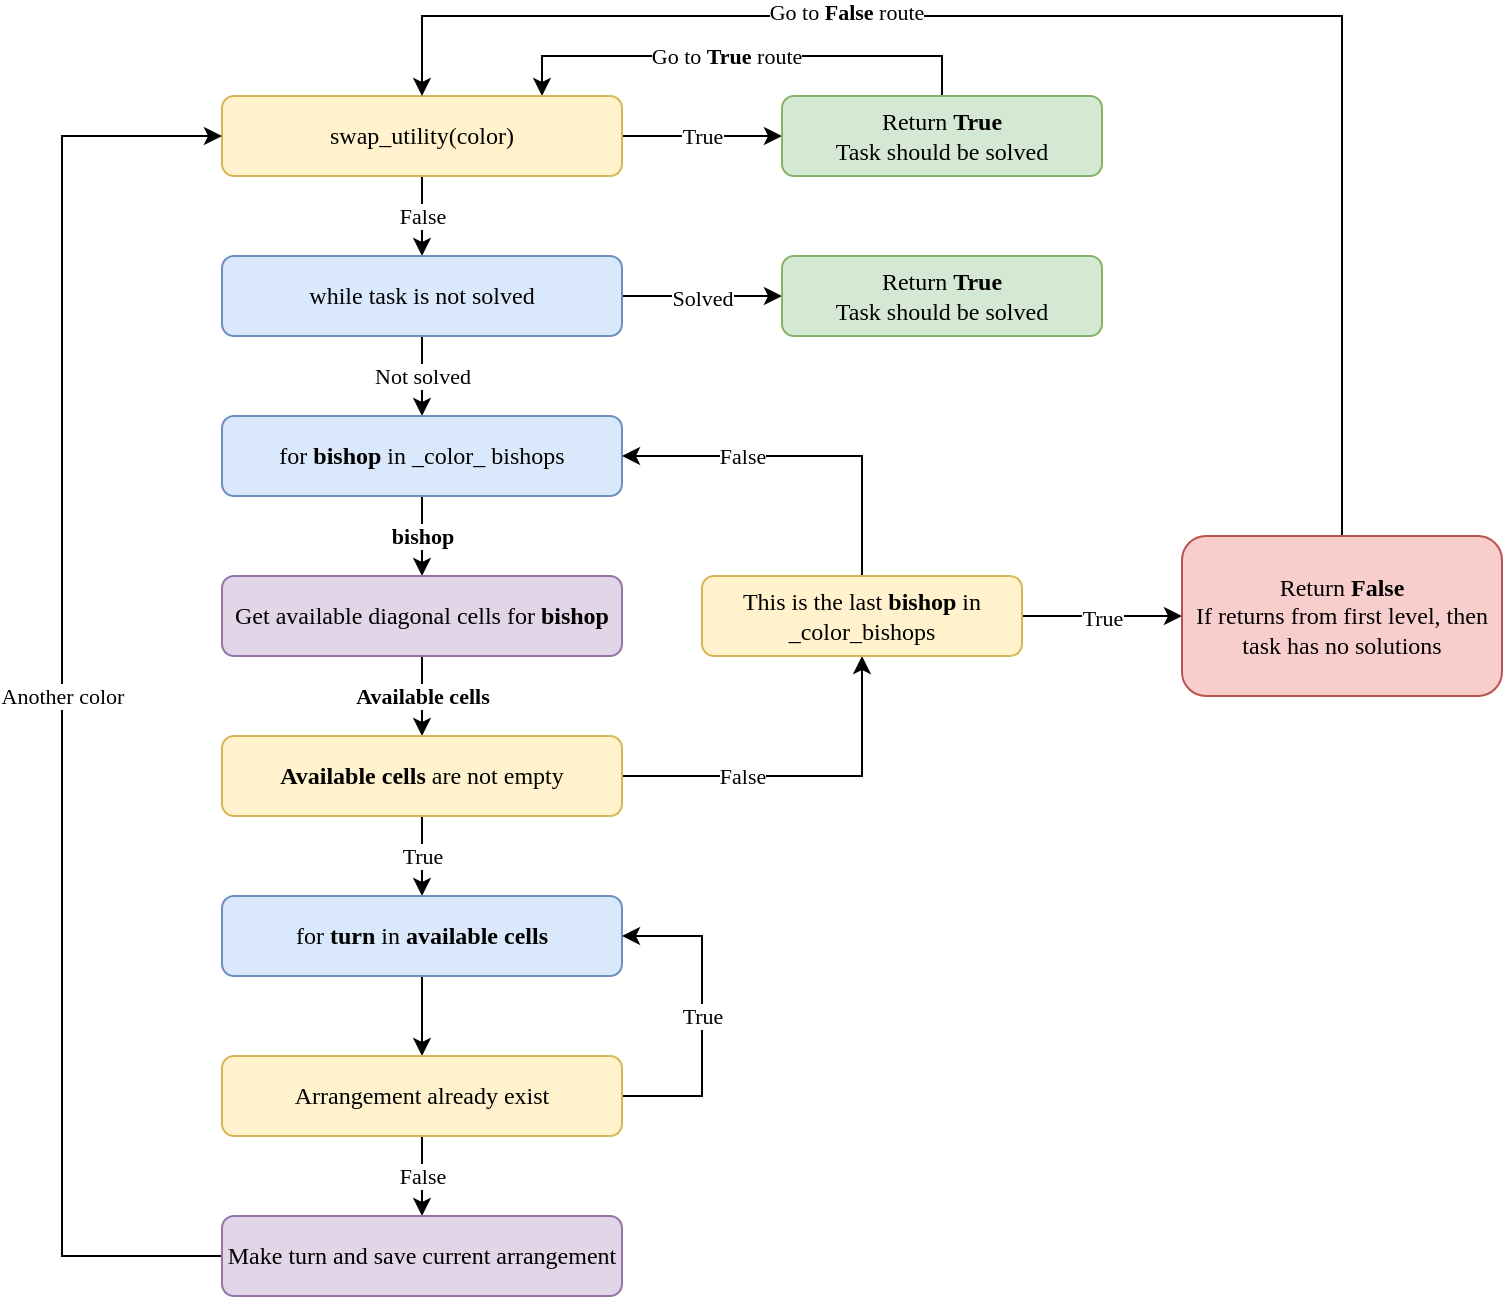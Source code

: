<mxfile version="15.4.0" type="device"><diagram name="Page-1" id="edf60f1a-56cd-e834-aa8a-f176f3a09ee4"><mxGraphModel dx="1038" dy="630" grid="1" gridSize="10" guides="1" tooltips="1" connect="1" arrows="1" fold="1" page="1" pageScale="1" pageWidth="3300" pageHeight="2339" background="none" math="0" shadow="0"><root><mxCell id="0"/><mxCell id="1" parent="0"/><mxCell id="clOJoABGQJ9lbTQS4o0W-9" value="&lt;font face=&quot;Comic Sans MS&quot;&gt;True&lt;/font&gt;" style="edgeStyle=orthogonalEdgeStyle;rounded=0;orthogonalLoop=1;jettySize=auto;html=1;entryX=0;entryY=0.5;entryDx=0;entryDy=0;exitX=1;exitY=0.5;exitDx=0;exitDy=0;" edge="1" parent="1" source="clOJoABGQJ9lbTQS4o0W-11" target="clOJoABGQJ9lbTQS4o0W-8"><mxGeometry relative="1" as="geometry"><mxPoint x="1160" y="520" as="sourcePoint"/><Array as="points"/></mxGeometry></mxCell><mxCell id="clOJoABGQJ9lbTQS4o0W-37" style="edgeStyle=orthogonalEdgeStyle;rounded=0;orthogonalLoop=1;jettySize=auto;html=1;entryX=0.8;entryY=0;entryDx=0;entryDy=0;entryPerimeter=0;" edge="1" parent="1" source="clOJoABGQJ9lbTQS4o0W-8" target="clOJoABGQJ9lbTQS4o0W-11"><mxGeometry relative="1" as="geometry"><mxPoint x="1120" y="510" as="targetPoint"/><Array as="points"><mxPoint x="1320" y="500"/><mxPoint x="1120" y="500"/></Array></mxGeometry></mxCell><mxCell id="clOJoABGQJ9lbTQS4o0W-38" value="&lt;font face=&quot;Comic Sans MS&quot;&gt;Go to &lt;b&gt;True&lt;/b&gt;&amp;nbsp;route&lt;/font&gt;" style="edgeLabel;html=1;align=center;verticalAlign=middle;resizable=0;points=[];" vertex="1" connectable="0" parent="clOJoABGQJ9lbTQS4o0W-37"><mxGeometry x="0.068" relative="1" as="geometry"><mxPoint as="offset"/></mxGeometry></mxCell><mxCell id="clOJoABGQJ9lbTQS4o0W-8" value="&lt;font face=&quot;Comic Sans MS&quot;&gt;Return &lt;b&gt;True&lt;/b&gt;&lt;br&gt;Task should be solved&lt;br&gt;&lt;/font&gt;" style="rounded=1;whiteSpace=wrap;html=1;fillColor=#d5e8d4;strokeColor=#82b366;" vertex="1" parent="1"><mxGeometry x="1240" y="520" width="160" height="40" as="geometry"/></mxCell><mxCell id="clOJoABGQJ9lbTQS4o0W-13" value="&lt;font face=&quot;Comic Sans MS&quot;&gt;False&lt;/font&gt;" style="edgeStyle=orthogonalEdgeStyle;rounded=0;orthogonalLoop=1;jettySize=auto;html=1;entryX=0.5;entryY=0;entryDx=0;entryDy=0;" edge="1" parent="1" source="clOJoABGQJ9lbTQS4o0W-11" target="clOJoABGQJ9lbTQS4o0W-12"><mxGeometry relative="1" as="geometry"/></mxCell><mxCell id="clOJoABGQJ9lbTQS4o0W-11" value="&lt;font face=&quot;Comic Sans MS&quot;&gt;swap_utility(color)&lt;br&gt;&lt;/font&gt;" style="rounded=1;whiteSpace=wrap;html=1;fillColor=#fff2cc;strokeColor=#d6b656;" vertex="1" parent="1"><mxGeometry x="960" y="520" width="200" height="40" as="geometry"/></mxCell><mxCell id="clOJoABGQJ9lbTQS4o0W-16" value="&lt;font face=&quot;Comic Sans MS&quot;&gt;Not solved&lt;/font&gt;" style="edgeStyle=orthogonalEdgeStyle;rounded=0;orthogonalLoop=1;jettySize=auto;html=1;" edge="1" parent="1" source="clOJoABGQJ9lbTQS4o0W-12" target="clOJoABGQJ9lbTQS4o0W-14"><mxGeometry relative="1" as="geometry"/></mxCell><mxCell id="clOJoABGQJ9lbTQS4o0W-18" value="&lt;font face=&quot;Comic Sans MS&quot;&gt;Solved&lt;/font&gt;" style="edgeStyle=orthogonalEdgeStyle;rounded=0;orthogonalLoop=1;jettySize=auto;html=1;entryX=0;entryY=0.5;entryDx=0;entryDy=0;" edge="1" parent="1" source="clOJoABGQJ9lbTQS4o0W-12"><mxGeometry relative="1" as="geometry"><mxPoint x="1240" y="620" as="targetPoint"/></mxGeometry></mxCell><mxCell id="clOJoABGQJ9lbTQS4o0W-12" value="&lt;span style=&quot;font-family: &amp;#34;comic sans ms&amp;#34;&quot;&gt;while task is not solved&lt;/span&gt;&lt;font face=&quot;Comic Sans MS&quot;&gt;&lt;br&gt;&lt;/font&gt;" style="rounded=1;whiteSpace=wrap;html=1;fillColor=#dae8fc;strokeColor=#6c8ebf;" vertex="1" parent="1"><mxGeometry x="960" y="600" width="200" height="40" as="geometry"/></mxCell><mxCell id="clOJoABGQJ9lbTQS4o0W-22" value="&lt;font face=&quot;Comic Sans MS&quot;&gt;bishop&lt;/font&gt;" style="edgeStyle=orthogonalEdgeStyle;rounded=0;orthogonalLoop=1;jettySize=auto;html=1;entryX=0.5;entryY=0;entryDx=0;entryDy=0;fontStyle=1" edge="1" parent="1" source="clOJoABGQJ9lbTQS4o0W-14" target="clOJoABGQJ9lbTQS4o0W-21"><mxGeometry relative="1" as="geometry"/></mxCell><mxCell id="clOJoABGQJ9lbTQS4o0W-14" value="&lt;span style=&quot;font-family: &amp;#34;comic sans ms&amp;#34;&quot;&gt;for &lt;b&gt;bishop&lt;/b&gt; in _color_ bishops&lt;/span&gt;&lt;font face=&quot;Comic Sans MS&quot;&gt;&lt;br&gt;&lt;/font&gt;" style="rounded=1;whiteSpace=wrap;html=1;fillColor=#dae8fc;strokeColor=#6c8ebf;" vertex="1" parent="1"><mxGeometry x="960" y="680" width="200" height="40" as="geometry"/></mxCell><mxCell id="clOJoABGQJ9lbTQS4o0W-19" value="&lt;font face=&quot;Comic Sans MS&quot;&gt;Return &lt;b&gt;True&lt;/b&gt;&lt;br&gt;Task should be solved&lt;br&gt;&lt;/font&gt;" style="rounded=1;whiteSpace=wrap;html=1;fillColor=#d5e8d4;strokeColor=#82b366;" vertex="1" parent="1"><mxGeometry x="1240" y="600" width="160" height="40" as="geometry"/></mxCell><mxCell id="clOJoABGQJ9lbTQS4o0W-24" value="&lt;b&gt;&lt;font face=&quot;Comic Sans MS&quot;&gt;Available cells&lt;/font&gt;&lt;/b&gt;" style="edgeStyle=orthogonalEdgeStyle;rounded=0;orthogonalLoop=1;jettySize=auto;html=1;" edge="1" parent="1" source="clOJoABGQJ9lbTQS4o0W-21" target="clOJoABGQJ9lbTQS4o0W-23"><mxGeometry relative="1" as="geometry"/></mxCell><mxCell id="clOJoABGQJ9lbTQS4o0W-21" value="&lt;font face=&quot;Comic Sans MS&quot;&gt;Get available diagonal cells for &lt;b&gt;bishop&lt;/b&gt;&lt;br&gt;&lt;/font&gt;" style="rounded=1;whiteSpace=wrap;html=1;fillColor=#e1d5e7;strokeColor=#9673a6;" vertex="1" parent="1"><mxGeometry x="960" y="760" width="200" height="40" as="geometry"/></mxCell><mxCell id="clOJoABGQJ9lbTQS4o0W-27" value="&lt;font face=&quot;Comic Sans MS&quot;&gt;True&lt;/font&gt;" style="edgeStyle=orthogonalEdgeStyle;rounded=0;orthogonalLoop=1;jettySize=auto;html=1;entryX=0.5;entryY=0;entryDx=0;entryDy=0;" edge="1" parent="1" source="clOJoABGQJ9lbTQS4o0W-23" target="clOJoABGQJ9lbTQS4o0W-26"><mxGeometry relative="1" as="geometry"/></mxCell><mxCell id="clOJoABGQJ9lbTQS4o0W-31" value="&lt;font face=&quot;Comic Sans MS&quot;&gt;False&lt;/font&gt;" style="edgeStyle=orthogonalEdgeStyle;rounded=0;orthogonalLoop=1;jettySize=auto;html=1;entryX=0.5;entryY=1;entryDx=0;entryDy=0;" edge="1" parent="1" source="clOJoABGQJ9lbTQS4o0W-23" target="clOJoABGQJ9lbTQS4o0W-29"><mxGeometry x="-0.333" relative="1" as="geometry"><mxPoint as="offset"/></mxGeometry></mxCell><mxCell id="clOJoABGQJ9lbTQS4o0W-23" value="&lt;font face=&quot;Comic Sans MS&quot; style=&quot;font-size: 12px&quot;&gt;&lt;b&gt;Available cells &lt;/b&gt;are not empty&lt;/font&gt;" style="rounded=1;whiteSpace=wrap;html=1;fillColor=#fff2cc;strokeColor=#d6b656;" vertex="1" parent="1"><mxGeometry x="960" y="840" width="200" height="40" as="geometry"/></mxCell><mxCell id="clOJoABGQJ9lbTQS4o0W-43" style="edgeStyle=orthogonalEdgeStyle;rounded=0;orthogonalLoop=1;jettySize=auto;html=1;" edge="1" parent="1" source="clOJoABGQJ9lbTQS4o0W-26" target="clOJoABGQJ9lbTQS4o0W-40"><mxGeometry relative="1" as="geometry"/></mxCell><mxCell id="clOJoABGQJ9lbTQS4o0W-26" value="&lt;span style=&quot;font-family: &amp;#34;comic sans ms&amp;#34;&quot;&gt;for &lt;b&gt;turn&amp;nbsp;&lt;/b&gt;in &lt;b&gt;available cells&lt;/b&gt;&lt;/span&gt;&lt;font face=&quot;Comic Sans MS&quot;&gt;&lt;br&gt;&lt;/font&gt;" style="rounded=1;whiteSpace=wrap;html=1;fillColor=#dae8fc;strokeColor=#6c8ebf;" vertex="1" parent="1"><mxGeometry x="960" y="920" width="200" height="40" as="geometry"/></mxCell><mxCell id="clOJoABGQJ9lbTQS4o0W-30" value="&lt;font face=&quot;Comic Sans MS&quot;&gt;False&lt;/font&gt;" style="edgeStyle=orthogonalEdgeStyle;rounded=0;orthogonalLoop=1;jettySize=auto;html=1;entryX=1;entryY=0.5;entryDx=0;entryDy=0;" edge="1" parent="1" source="clOJoABGQJ9lbTQS4o0W-29" target="clOJoABGQJ9lbTQS4o0W-14"><mxGeometry x="0.333" relative="1" as="geometry"><mxPoint x="1190" y="690" as="targetPoint"/><Array as="points"><mxPoint x="1280" y="700"/></Array><mxPoint as="offset"/></mxGeometry></mxCell><mxCell id="clOJoABGQJ9lbTQS4o0W-32" value="&lt;font face=&quot;Comic Sans MS&quot;&gt;True&lt;/font&gt;" style="edgeStyle=orthogonalEdgeStyle;rounded=0;orthogonalLoop=1;jettySize=auto;html=1;" edge="1" parent="1" source="clOJoABGQJ9lbTQS4o0W-29"><mxGeometry relative="1" as="geometry"><mxPoint x="1440" y="780" as="targetPoint"/></mxGeometry></mxCell><mxCell id="clOJoABGQJ9lbTQS4o0W-29" value="&lt;font face=&quot;Comic Sans MS&quot;&gt;This is the last &lt;b&gt;bishop&lt;/b&gt;&amp;nbsp;in _color_bishops&lt;/font&gt;" style="rounded=1;whiteSpace=wrap;html=1;fillColor=#fff2cc;strokeColor=#d6b656;" vertex="1" parent="1"><mxGeometry x="1200" y="760" width="160" height="40" as="geometry"/></mxCell><mxCell id="clOJoABGQJ9lbTQS4o0W-34" style="edgeStyle=orthogonalEdgeStyle;rounded=0;orthogonalLoop=1;jettySize=auto;html=1;entryX=0.5;entryY=0;entryDx=0;entryDy=0;" edge="1" parent="1" source="clOJoABGQJ9lbTQS4o0W-33" target="clOJoABGQJ9lbTQS4o0W-11"><mxGeometry relative="1" as="geometry"><mxPoint x="1060" y="420" as="targetPoint"/><Array as="points"><mxPoint x="1520" y="480"/><mxPoint x="1060" y="480"/></Array></mxGeometry></mxCell><mxCell id="clOJoABGQJ9lbTQS4o0W-35" value="&lt;font face=&quot;Comic Sans MS&quot;&gt;Go to &lt;b&gt;False&lt;/b&gt;&amp;nbsp;route&lt;/font&gt;" style="edgeLabel;html=1;align=center;verticalAlign=middle;resizable=0;points=[];" vertex="1" connectable="0" parent="clOJoABGQJ9lbTQS4o0W-34"><mxGeometry x="0.229" y="-2" relative="1" as="geometry"><mxPoint x="-41" as="offset"/></mxGeometry></mxCell><mxCell id="clOJoABGQJ9lbTQS4o0W-33" value="&lt;font face=&quot;Comic Sans MS&quot;&gt;Return &lt;b&gt;False&lt;br&gt;&lt;/b&gt;If returns from first level, then task has no solutions&lt;br&gt;&lt;/font&gt;" style="rounded=1;whiteSpace=wrap;html=1;fillColor=#f8cecc;strokeColor=#b85450;" vertex="1" parent="1"><mxGeometry x="1440" y="740" width="160" height="80" as="geometry"/></mxCell><mxCell id="clOJoABGQJ9lbTQS4o0W-41" style="edgeStyle=orthogonalEdgeStyle;rounded=0;orthogonalLoop=1;jettySize=auto;html=1;entryX=1;entryY=0.5;entryDx=0;entryDy=0;" edge="1" parent="1" source="clOJoABGQJ9lbTQS4o0W-40" target="clOJoABGQJ9lbTQS4o0W-26"><mxGeometry relative="1" as="geometry"><mxPoint x="1200" y="940" as="targetPoint"/><Array as="points"><mxPoint x="1200" y="1020"/><mxPoint x="1200" y="940"/></Array></mxGeometry></mxCell><mxCell id="clOJoABGQJ9lbTQS4o0W-42" value="&lt;font face=&quot;Comic Sans MS&quot;&gt;True&lt;/font&gt;" style="edgeLabel;html=1;align=center;verticalAlign=middle;resizable=0;points=[];" vertex="1" connectable="0" parent="clOJoABGQJ9lbTQS4o0W-41"><mxGeometry x="0.202" y="-1" relative="1" as="geometry"><mxPoint x="-1" y="16" as="offset"/></mxGeometry></mxCell><mxCell id="clOJoABGQJ9lbTQS4o0W-45" value="&lt;font face=&quot;Comic Sans MS&quot;&gt;False&lt;/font&gt;" style="edgeStyle=orthogonalEdgeStyle;rounded=0;orthogonalLoop=1;jettySize=auto;html=1;entryX=0.5;entryY=0;entryDx=0;entryDy=0;" edge="1" parent="1" source="clOJoABGQJ9lbTQS4o0W-40" target="clOJoABGQJ9lbTQS4o0W-44"><mxGeometry relative="1" as="geometry"/></mxCell><mxCell id="clOJoABGQJ9lbTQS4o0W-40" value="&lt;font face=&quot;Comic Sans MS&quot;&gt;Arrangement already exist&lt;/font&gt;" style="rounded=1;whiteSpace=wrap;html=1;fillColor=#fff2cc;strokeColor=#d6b656;" vertex="1" parent="1"><mxGeometry x="960" y="1000" width="200" height="40" as="geometry"/></mxCell><mxCell id="clOJoABGQJ9lbTQS4o0W-46" value="&lt;font face=&quot;Comic Sans MS&quot;&gt;Another color&lt;/font&gt;" style="edgeStyle=orthogonalEdgeStyle;rounded=0;orthogonalLoop=1;jettySize=auto;html=1;entryX=0;entryY=0.5;entryDx=0;entryDy=0;" edge="1" parent="1" source="clOJoABGQJ9lbTQS4o0W-44" target="clOJoABGQJ9lbTQS4o0W-11"><mxGeometry relative="1" as="geometry"><mxPoint x="940" y="530" as="targetPoint"/><Array as="points"><mxPoint x="880" y="1100"/><mxPoint x="880" y="540"/></Array></mxGeometry></mxCell><mxCell id="clOJoABGQJ9lbTQS4o0W-44" value="&lt;font face=&quot;Comic Sans MS&quot;&gt;Make turn and save current arrangement&lt;br&gt;&lt;/font&gt;" style="rounded=1;whiteSpace=wrap;html=1;fillColor=#e1d5e7;strokeColor=#9673a6;" vertex="1" parent="1"><mxGeometry x="960" y="1080" width="200" height="40" as="geometry"/></mxCell></root></mxGraphModel></diagram></mxfile>